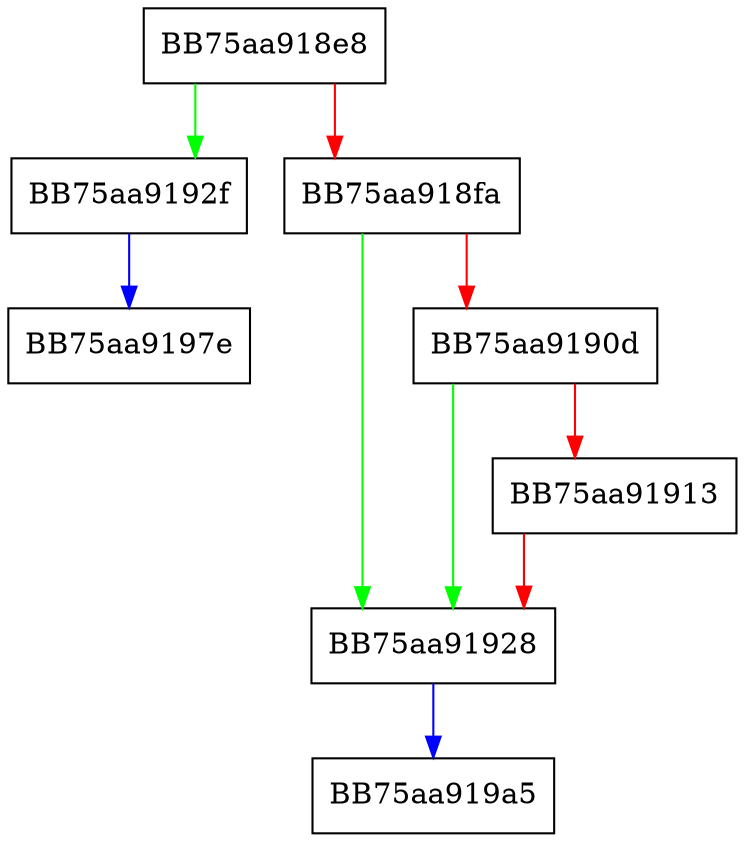 digraph DisableTrustedImage {
  node [shape="box"];
  graph [splines=ortho];
  BB75aa918e8 -> BB75aa9192f [color="green"];
  BB75aa918e8 -> BB75aa918fa [color="red"];
  BB75aa918fa -> BB75aa91928 [color="green"];
  BB75aa918fa -> BB75aa9190d [color="red"];
  BB75aa9190d -> BB75aa91928 [color="green"];
  BB75aa9190d -> BB75aa91913 [color="red"];
  BB75aa91913 -> BB75aa91928 [color="red"];
  BB75aa91928 -> BB75aa919a5 [color="blue"];
  BB75aa9192f -> BB75aa9197e [color="blue"];
}